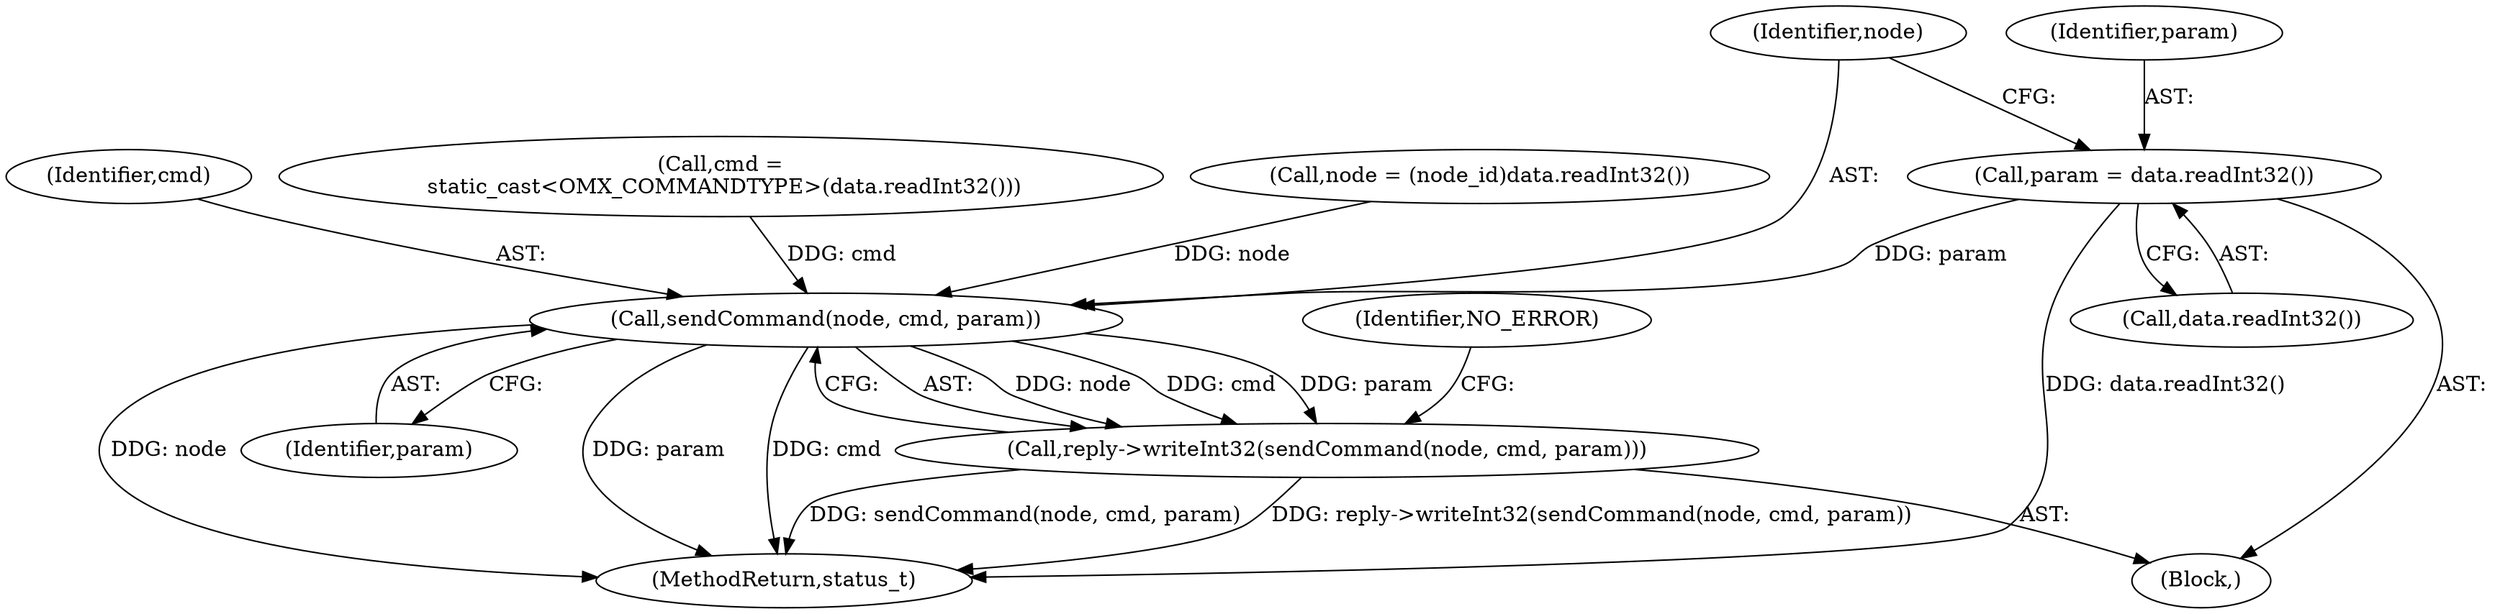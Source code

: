 digraph "0_Android_8d87321b704cb3f88e8cae668937d001fd63d5e3@API" {
"1000260" [label="(Call,param = data.readInt32())"];
"1000264" [label="(Call,sendCommand(node, cmd, param))"];
"1000263" [label="(Call,reply->writeInt32(sendCommand(node, cmd, param)))"];
"1000242" [label="(Block,)"];
"1000260" [label="(Call,param = data.readInt32())"];
"1001207" [label="(MethodReturn,status_t)"];
"1000265" [label="(Identifier,node)"];
"1000263" [label="(Call,reply->writeInt32(sendCommand(node, cmd, param)))"];
"1000264" [label="(Call,sendCommand(node, cmd, param))"];
"1000266" [label="(Identifier,cmd)"];
"1000254" [label="(Call,cmd =\n static_cast<OMX_COMMANDTYPE>(data.readInt32()))"];
"1000269" [label="(Identifier,NO_ERROR)"];
"1000261" [label="(Identifier,param)"];
"1000267" [label="(Identifier,param)"];
"1000262" [label="(Call,data.readInt32())"];
"1000248" [label="(Call,node = (node_id)data.readInt32())"];
"1000260" -> "1000242"  [label="AST: "];
"1000260" -> "1000262"  [label="CFG: "];
"1000261" -> "1000260"  [label="AST: "];
"1000262" -> "1000260"  [label="AST: "];
"1000265" -> "1000260"  [label="CFG: "];
"1000260" -> "1001207"  [label="DDG: data.readInt32()"];
"1000260" -> "1000264"  [label="DDG: param"];
"1000264" -> "1000263"  [label="AST: "];
"1000264" -> "1000267"  [label="CFG: "];
"1000265" -> "1000264"  [label="AST: "];
"1000266" -> "1000264"  [label="AST: "];
"1000267" -> "1000264"  [label="AST: "];
"1000263" -> "1000264"  [label="CFG: "];
"1000264" -> "1001207"  [label="DDG: node"];
"1000264" -> "1001207"  [label="DDG: param"];
"1000264" -> "1001207"  [label="DDG: cmd"];
"1000264" -> "1000263"  [label="DDG: node"];
"1000264" -> "1000263"  [label="DDG: cmd"];
"1000264" -> "1000263"  [label="DDG: param"];
"1000248" -> "1000264"  [label="DDG: node"];
"1000254" -> "1000264"  [label="DDG: cmd"];
"1000263" -> "1000242"  [label="AST: "];
"1000269" -> "1000263"  [label="CFG: "];
"1000263" -> "1001207"  [label="DDG: sendCommand(node, cmd, param)"];
"1000263" -> "1001207"  [label="DDG: reply->writeInt32(sendCommand(node, cmd, param))"];
}
